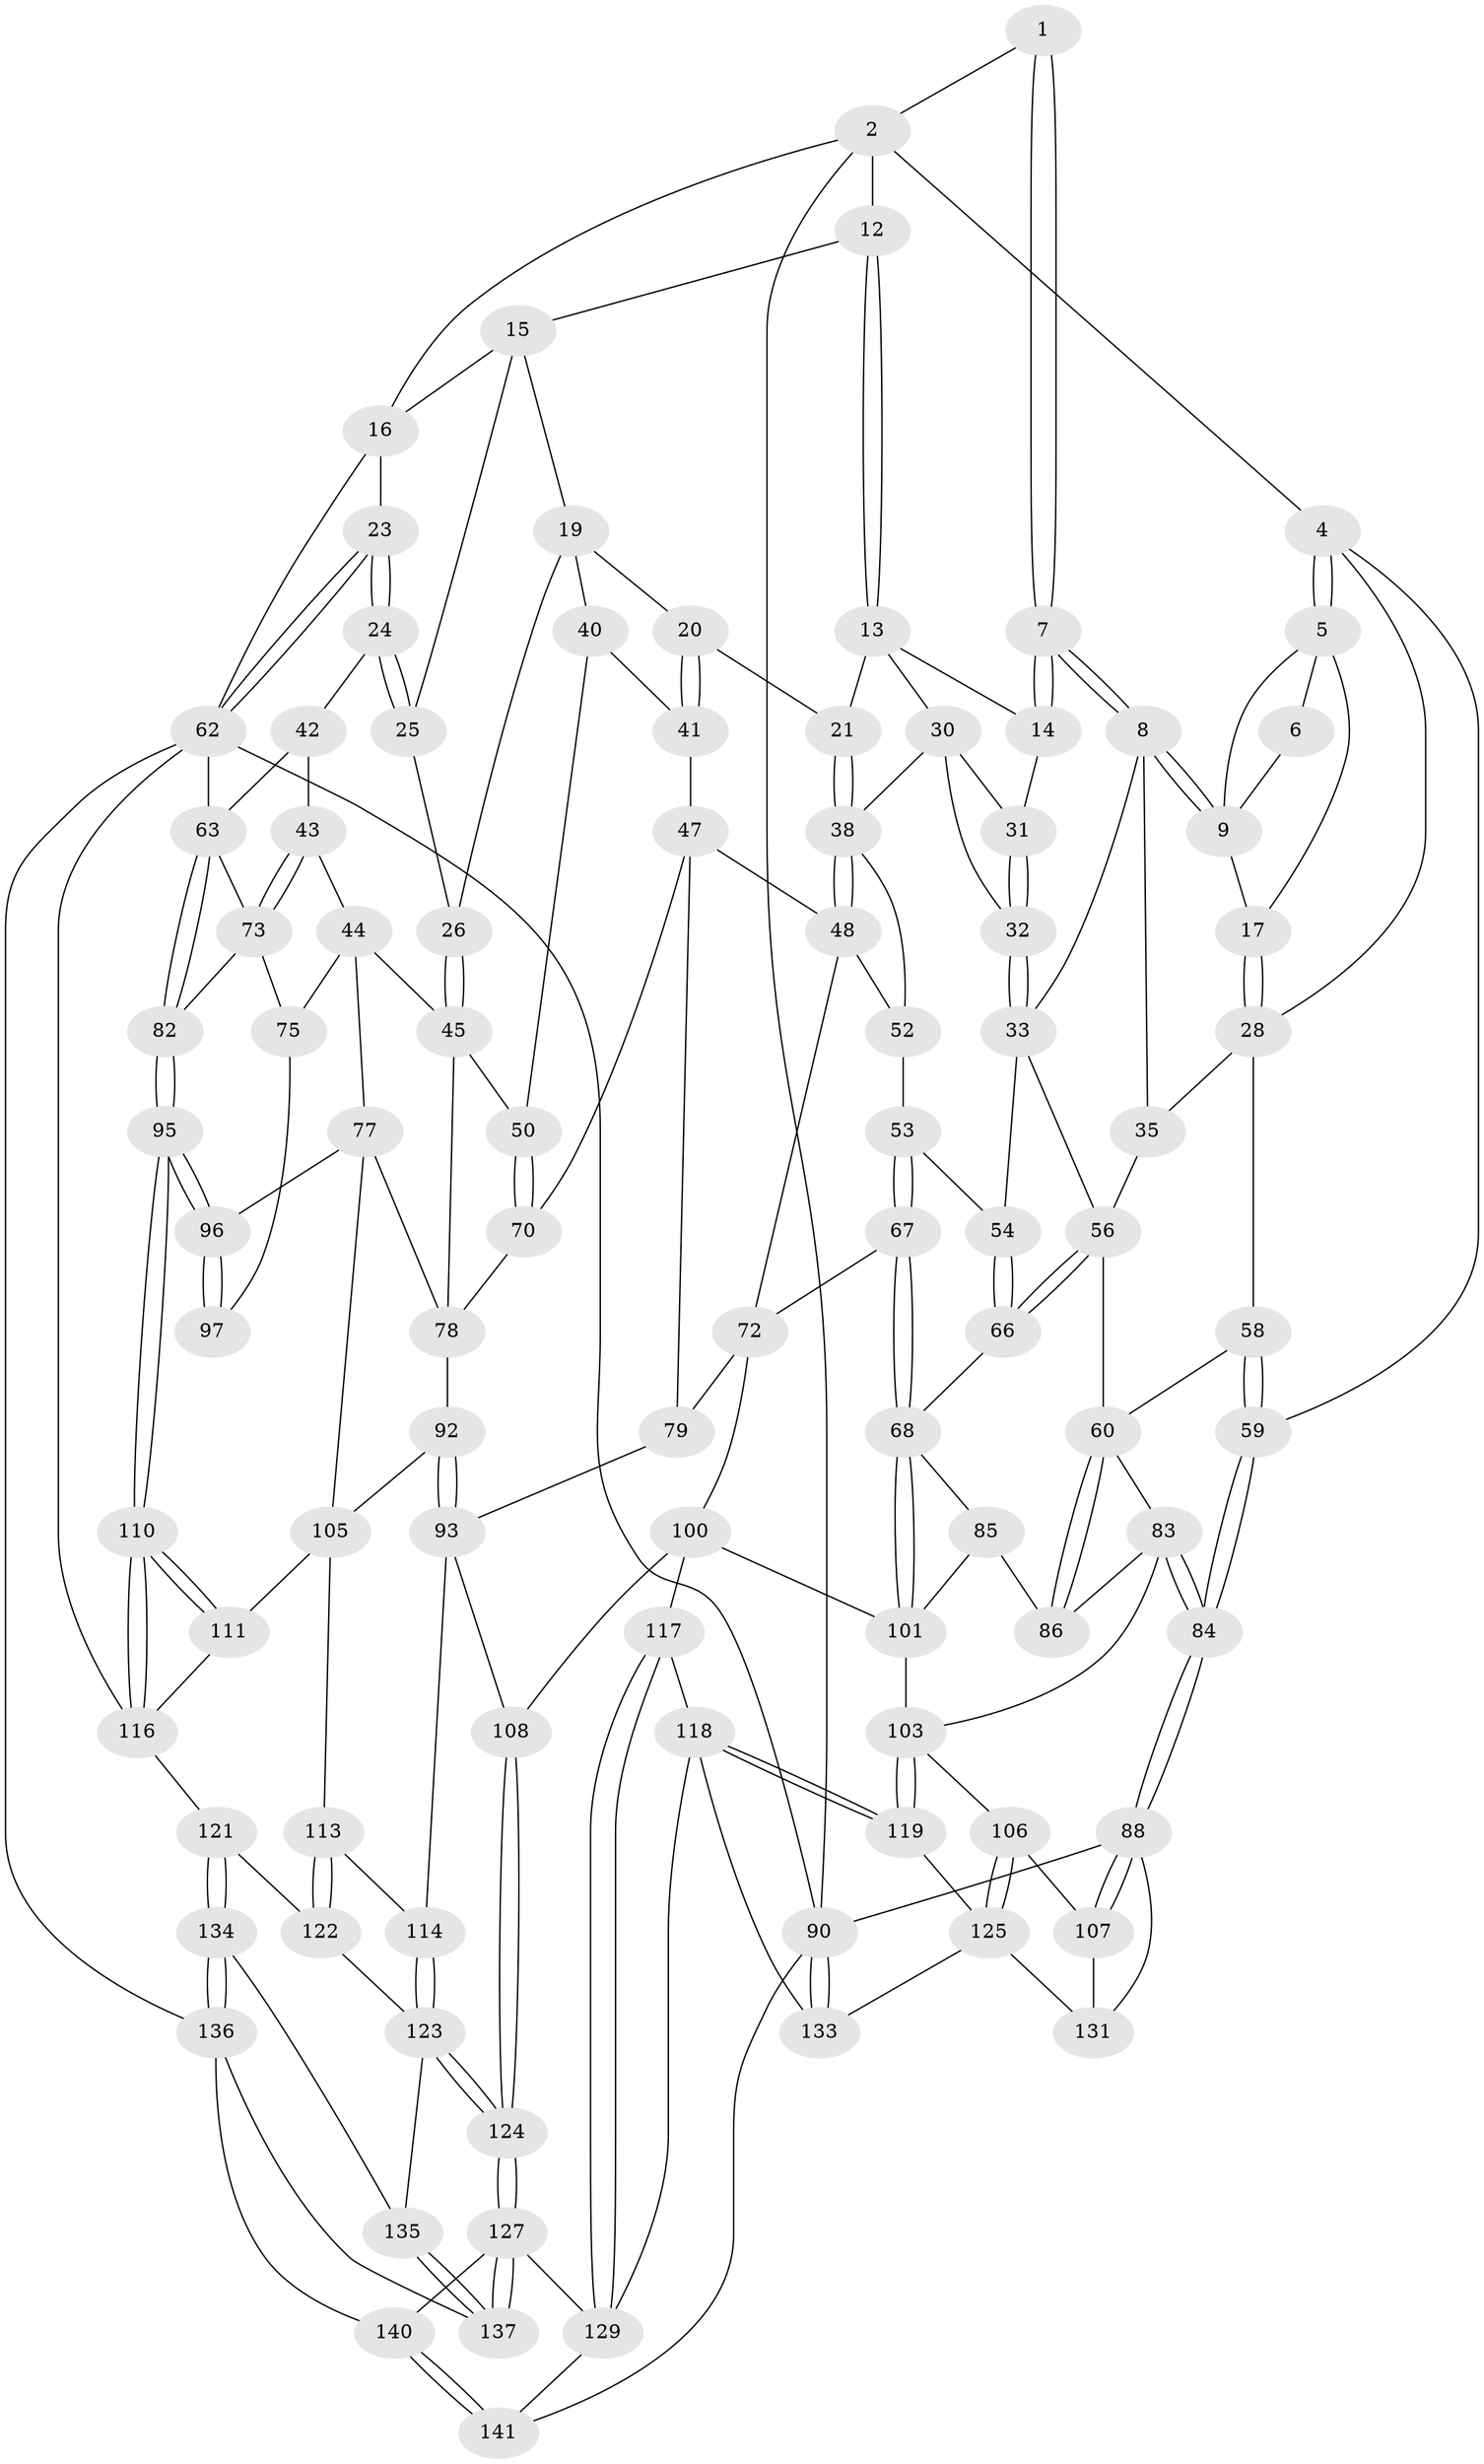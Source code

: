 // Generated by graph-tools (version 1.1) at 2025/52/02/27/25 19:52:38]
// undirected, 98 vertices, 220 edges
graph export_dot {
graph [start="1"]
  node [color=gray90,style=filled];
  1 [pos="+0.23514800998575783+0.05851823499123515"];
  2 [pos="+0.3764361661497916+0",super="+3"];
  4 [pos="+0+0",super="+29"];
  5 [pos="+0.05147229716559572+0.08313435755563607",super="+11"];
  6 [pos="+0.14736044032314188+0.0937132631897697"];
  7 [pos="+0.2230548079167891+0.22385261962859618"];
  8 [pos="+0.22061446346976363+0.22869552742115168",super="+34"];
  9 [pos="+0.1499442869611764+0.16239993317962995",super="+10"];
  12 [pos="+0.4041705689700011+0"];
  13 [pos="+0.40529170685648785+0.029616948276381075",super="+22"];
  14 [pos="+0.3546039592667996+0.16399011777673392"];
  15 [pos="+0.6662561937845519+0",super="+18"];
  16 [pos="+0.6784096379590214+0"];
  17 [pos="+0.07871392263755014+0.2252565034557596"];
  19 [pos="+0.6807206528745919+0.01747024578626915",super="+27"];
  20 [pos="+0.5839347833244108+0.2470420220894274"];
  21 [pos="+0.5581803246522506+0.2546283200485401"];
  23 [pos="+1+0.22550034752170084"];
  24 [pos="+1+0.25219608312567515"];
  25 [pos="+0.8358772623358821+0.18418188460478352"];
  26 [pos="+0.7552474128559146+0.27898468912743607"];
  28 [pos="+0.07302069485684667+0.26372074809839147",super="+36"];
  30 [pos="+0.44511729623784835+0.24801325695430654",super="+37"];
  31 [pos="+0.36094624508959156+0.2114781537247322"];
  32 [pos="+0.3394667832243052+0.26951520182429833"];
  33 [pos="+0.23024290607795223+0.2921205820416687",super="+55"];
  35 [pos="+0.20241113524488016+0.2833971000728734"];
  38 [pos="+0.5025470004887834+0.37601058808873467",super="+39"];
  40 [pos="+0.6918886657488145+0.30562748103877724",super="+51"];
  41 [pos="+0.6603953763383563+0.30616224919847423",super="+46"];
  42 [pos="+0.9717915658934052+0.309653154825704"];
  43 [pos="+0.8747700345808845+0.4183946743925571"];
  44 [pos="+0.8540068720963075+0.4237030687731501",super="+76"];
  45 [pos="+0.8391214727833071+0.4261842456017816",super="+49"];
  47 [pos="+0.5927052270429293+0.44767835087590985",super="+71"];
  48 [pos="+0.549987931975458+0.4321590946831656",super="+65"];
  50 [pos="+0.7706599294463451+0.4530112759757696"];
  52 [pos="+0.39556486401772883+0.3935642122459922"];
  53 [pos="+0.365330422263242+0.39799697208218554"];
  54 [pos="+0.3511135258622364+0.3986009377332473"];
  56 [pos="+0.21573427278954593+0.49816492344716995",super="+57"];
  58 [pos="+0.11278436397257845+0.43786099339571966"];
  59 [pos="+0+0.41158371896874035"];
  60 [pos="+0.16507199185947563+0.4982797874890782",super="+61"];
  62 [pos="+1+0.20907374556280897",super="+115"];
  63 [pos="+1+0.5590189313304282",super="+64"];
  66 [pos="+0.25074358204667896+0.5146017839712459"];
  67 [pos="+0.32587523321812173+0.5654171059124417"];
  68 [pos="+0.3041749230962266+0.5687602417846926",super="+69"];
  70 [pos="+0.657697816621926+0.5252314485025562"];
  72 [pos="+0.4264629199440251+0.5588870125141508",super="+80"];
  73 [pos="+0.9253704171276654+0.49540787087001714",super="+74"];
  75 [pos="+0.9187061112048931+0.5798613921313291"];
  77 [pos="+0.8647582969761568+0.6039027700238404",super="+99"];
  78 [pos="+0.816093036414071+0.5558665247321819",super="+81"];
  79 [pos="+0.5222059547703151+0.635623393115273"];
  82 [pos="+1+0.5777239142011872"];
  83 [pos="+0.006346066772085054+0.5964475735883076",super="+87"];
  84 [pos="+0+0.6050275383301507"];
  85 [pos="+0.18724588449513865+0.6323470426220011"];
  86 [pos="+0.15223169151975635+0.6180570843642769"];
  88 [pos="+0+0.8622401025709263",super="+89"];
  90 [pos="+0+1",super="+91"];
  92 [pos="+0.7300098151044914+0.6612218632506655"];
  93 [pos="+0.6544045627158221+0.7274989533667992",super="+94"];
  95 [pos="+1+0.8375272660103953"];
  96 [pos="+0.9924677993312132+0.6937561776884217",super="+98"];
  97 [pos="+0.9410677908615869+0.6194257635251897"];
  100 [pos="+0.34534575393737965+0.7290364368563954",super="+109"];
  101 [pos="+0.28580715943610535+0.7225348771269247",super="+102"];
  103 [pos="+0.2511214635569889+0.7474936037317036",super="+104"];
  105 [pos="+0.8201498623355081+0.6925803139177774",super="+112"];
  106 [pos="+0.1247500925962833+0.7626814037634801"];
  107 [pos="+0.06722586675586377+0.7867257985298058"];
  108 [pos="+0.516266217788718+0.7497105278155258"];
  110 [pos="+1+1"];
  111 [pos="+0.8417813921775308+0.7541424270211222"];
  113 [pos="+0.7088239903111598+0.8023890230022026"];
  114 [pos="+0.6771276079485932+0.7733377355992502"];
  116 [pos="+1+1",super="+120"];
  117 [pos="+0.413276909528893+0.8721149241875394"];
  118 [pos="+0.2848196717075578+0.8761546751030448",super="+132"];
  119 [pos="+0.2583840386809086+0.7880126480124671"];
  121 [pos="+0.7428283464367336+0.8485966975705174"];
  122 [pos="+0.7334595414616211+0.8428700194787735"];
  123 [pos="+0.60884965926544+0.8719469150999614",super="+126"];
  124 [pos="+0.5790497003189738+0.8731687205023033"];
  125 [pos="+0.16605843520292082+0.8692846489479533",super="+130"];
  127 [pos="+0.5645756306147387+0.9031481465172514",super="+128"];
  129 [pos="+0.43648596677332324+0.9252815540239174",super="+138"];
  131 [pos="+0.13492159287047276+0.8904295981007357"];
  133 [pos="+0.18111453564192215+0.9188842833336801"];
  134 [pos="+0.7129774520995069+0.9335667823341962"];
  135 [pos="+0.6670998020658792+0.931143809416562"];
  136 [pos="+0.9831044233409569+1",super="+139"];
  137 [pos="+0.6039296985744366+1"];
  140 [pos="+0.45129921680638074+1"];
  141 [pos="+0.22644211286086965+1"];
  1 -- 2;
  1 -- 7;
  1 -- 7;
  2 -- 12;
  2 -- 16;
  2 -- 4;
  2 -- 90;
  4 -- 5;
  4 -- 5;
  4 -- 59;
  4 -- 28;
  5 -- 6;
  5 -- 17;
  5 -- 9;
  6 -- 9;
  7 -- 8;
  7 -- 8;
  7 -- 14;
  7 -- 14;
  8 -- 9;
  8 -- 9;
  8 -- 33;
  8 -- 35;
  9 -- 17;
  12 -- 13;
  12 -- 13;
  12 -- 15;
  13 -- 14;
  13 -- 21;
  13 -- 30;
  14 -- 31;
  15 -- 16;
  15 -- 25;
  15 -- 19;
  16 -- 23;
  16 -- 62;
  17 -- 28;
  17 -- 28;
  19 -- 20;
  19 -- 40;
  19 -- 26;
  20 -- 21;
  20 -- 41;
  20 -- 41;
  21 -- 38;
  21 -- 38;
  23 -- 24;
  23 -- 24;
  23 -- 62;
  23 -- 62;
  24 -- 25;
  24 -- 25;
  24 -- 42;
  25 -- 26;
  26 -- 45;
  26 -- 45;
  28 -- 58;
  28 -- 35;
  30 -- 31;
  30 -- 32;
  30 -- 38;
  31 -- 32;
  31 -- 32;
  32 -- 33;
  32 -- 33;
  33 -- 56;
  33 -- 54;
  35 -- 56;
  38 -- 48;
  38 -- 48;
  38 -- 52;
  40 -- 41 [weight=2];
  40 -- 50;
  41 -- 47;
  42 -- 43;
  42 -- 63;
  43 -- 44;
  43 -- 73;
  43 -- 73;
  44 -- 45;
  44 -- 75;
  44 -- 77;
  45 -- 50;
  45 -- 78;
  47 -- 48;
  47 -- 79;
  47 -- 70;
  48 -- 72;
  48 -- 52;
  50 -- 70;
  50 -- 70;
  52 -- 53;
  53 -- 54;
  53 -- 67;
  53 -- 67;
  54 -- 66;
  54 -- 66;
  56 -- 66;
  56 -- 66;
  56 -- 60;
  58 -- 59;
  58 -- 59;
  58 -- 60;
  59 -- 84;
  59 -- 84;
  60 -- 86;
  60 -- 86;
  60 -- 83;
  62 -- 63;
  62 -- 136;
  62 -- 90;
  62 -- 116;
  63 -- 82;
  63 -- 82;
  63 -- 73;
  66 -- 68;
  67 -- 68;
  67 -- 68;
  67 -- 72;
  68 -- 101;
  68 -- 101;
  68 -- 85;
  70 -- 78;
  72 -- 100;
  72 -- 79;
  73 -- 82;
  73 -- 75;
  75 -- 97;
  77 -- 78;
  77 -- 105;
  77 -- 96;
  78 -- 92;
  79 -- 93;
  82 -- 95;
  82 -- 95;
  83 -- 84;
  83 -- 84;
  83 -- 86;
  83 -- 103;
  84 -- 88;
  84 -- 88;
  85 -- 86;
  85 -- 101;
  88 -- 107;
  88 -- 107;
  88 -- 90;
  88 -- 131;
  90 -- 133;
  90 -- 133;
  90 -- 141;
  92 -- 93;
  92 -- 93;
  92 -- 105;
  93 -- 114;
  93 -- 108;
  95 -- 96;
  95 -- 96;
  95 -- 110;
  95 -- 110;
  96 -- 97 [weight=2];
  96 -- 97;
  100 -- 101;
  100 -- 108;
  100 -- 117;
  101 -- 103;
  103 -- 119;
  103 -- 119;
  103 -- 106;
  105 -- 113;
  105 -- 111;
  106 -- 107;
  106 -- 125;
  106 -- 125;
  107 -- 131;
  108 -- 124;
  108 -- 124;
  110 -- 111;
  110 -- 111;
  110 -- 116;
  110 -- 116;
  111 -- 116;
  113 -- 114;
  113 -- 122;
  113 -- 122;
  114 -- 123;
  114 -- 123;
  116 -- 121;
  117 -- 118;
  117 -- 129;
  117 -- 129;
  118 -- 119;
  118 -- 119;
  118 -- 133;
  118 -- 129;
  119 -- 125;
  121 -- 122;
  121 -- 134;
  121 -- 134;
  122 -- 123;
  123 -- 124;
  123 -- 124;
  123 -- 135;
  124 -- 127;
  124 -- 127;
  125 -- 131;
  125 -- 133;
  127 -- 137;
  127 -- 137;
  127 -- 129;
  127 -- 140;
  129 -- 141;
  134 -- 135;
  134 -- 136;
  134 -- 136;
  135 -- 137;
  135 -- 137;
  136 -- 137;
  136 -- 140;
  140 -- 141;
  140 -- 141;
}
